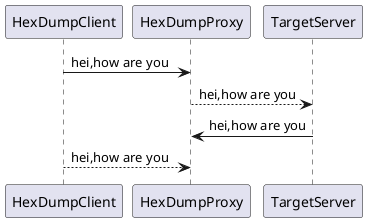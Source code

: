 @startuml
HexDumpClient -> HexDumpProxy: hei,how are you
HexDumpProxy --> TargetServer: hei,how are you

TargetServer -> HexDumpProxy: hei,how are you
HexDumpProxy <-- HexDumpClient: hei,how are you
@enduml